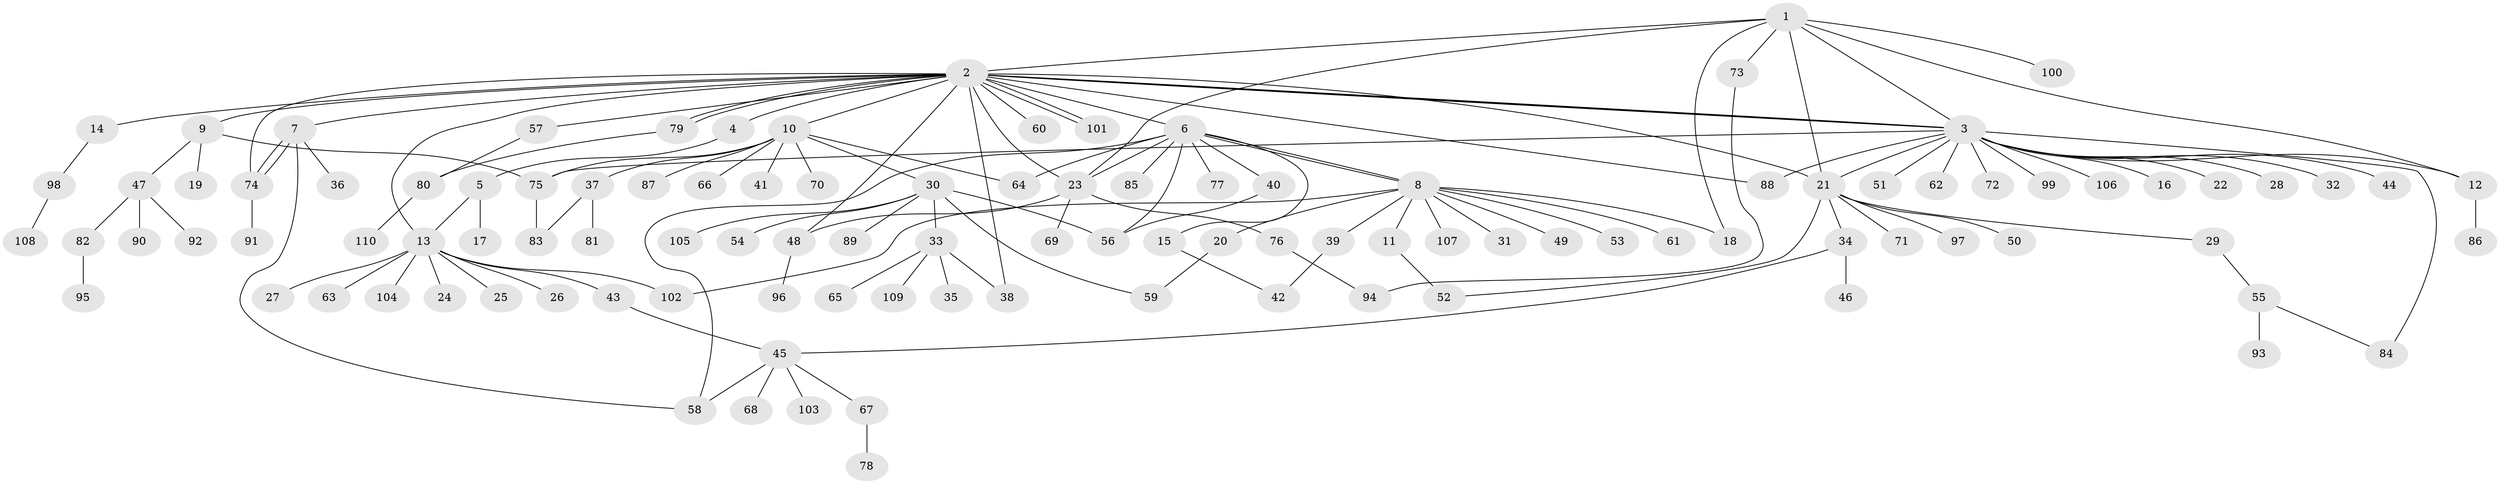 // Generated by graph-tools (version 1.1) at 2025/14/03/09/25 04:14:20]
// undirected, 110 vertices, 143 edges
graph export_dot {
graph [start="1"]
  node [color=gray90,style=filled];
  1;
  2;
  3;
  4;
  5;
  6;
  7;
  8;
  9;
  10;
  11;
  12;
  13;
  14;
  15;
  16;
  17;
  18;
  19;
  20;
  21;
  22;
  23;
  24;
  25;
  26;
  27;
  28;
  29;
  30;
  31;
  32;
  33;
  34;
  35;
  36;
  37;
  38;
  39;
  40;
  41;
  42;
  43;
  44;
  45;
  46;
  47;
  48;
  49;
  50;
  51;
  52;
  53;
  54;
  55;
  56;
  57;
  58;
  59;
  60;
  61;
  62;
  63;
  64;
  65;
  66;
  67;
  68;
  69;
  70;
  71;
  72;
  73;
  74;
  75;
  76;
  77;
  78;
  79;
  80;
  81;
  82;
  83;
  84;
  85;
  86;
  87;
  88;
  89;
  90;
  91;
  92;
  93;
  94;
  95;
  96;
  97;
  98;
  99;
  100;
  101;
  102;
  103;
  104;
  105;
  106;
  107;
  108;
  109;
  110;
  1 -- 2;
  1 -- 3;
  1 -- 12;
  1 -- 18;
  1 -- 21;
  1 -- 23;
  1 -- 73;
  1 -- 100;
  2 -- 3;
  2 -- 3;
  2 -- 3;
  2 -- 4;
  2 -- 6;
  2 -- 7;
  2 -- 9;
  2 -- 10;
  2 -- 13;
  2 -- 14;
  2 -- 21;
  2 -- 23;
  2 -- 38;
  2 -- 48;
  2 -- 57;
  2 -- 60;
  2 -- 74;
  2 -- 79;
  2 -- 79;
  2 -- 88;
  2 -- 101;
  2 -- 101;
  3 -- 12;
  3 -- 16;
  3 -- 21;
  3 -- 22;
  3 -- 28;
  3 -- 32;
  3 -- 44;
  3 -- 51;
  3 -- 62;
  3 -- 72;
  3 -- 75;
  3 -- 84;
  3 -- 88;
  3 -- 99;
  3 -- 106;
  4 -- 5;
  5 -- 13;
  5 -- 17;
  6 -- 8;
  6 -- 8;
  6 -- 15;
  6 -- 23;
  6 -- 40;
  6 -- 56;
  6 -- 58;
  6 -- 64;
  6 -- 77;
  6 -- 85;
  7 -- 36;
  7 -- 58;
  7 -- 74;
  7 -- 74;
  8 -- 11;
  8 -- 18;
  8 -- 20;
  8 -- 31;
  8 -- 39;
  8 -- 49;
  8 -- 53;
  8 -- 61;
  8 -- 102;
  8 -- 107;
  9 -- 19;
  9 -- 47;
  9 -- 75;
  10 -- 30;
  10 -- 37;
  10 -- 41;
  10 -- 64;
  10 -- 66;
  10 -- 70;
  10 -- 75;
  10 -- 87;
  11 -- 52;
  12 -- 86;
  13 -- 24;
  13 -- 25;
  13 -- 26;
  13 -- 27;
  13 -- 43;
  13 -- 63;
  13 -- 102;
  13 -- 104;
  14 -- 98;
  15 -- 42;
  20 -- 59;
  21 -- 29;
  21 -- 34;
  21 -- 50;
  21 -- 52;
  21 -- 71;
  21 -- 97;
  23 -- 48;
  23 -- 69;
  23 -- 76;
  29 -- 55;
  30 -- 33;
  30 -- 54;
  30 -- 56;
  30 -- 59;
  30 -- 89;
  30 -- 105;
  33 -- 35;
  33 -- 38;
  33 -- 65;
  33 -- 109;
  34 -- 45;
  34 -- 46;
  37 -- 81;
  37 -- 83;
  39 -- 42;
  40 -- 56;
  43 -- 45;
  45 -- 58;
  45 -- 67;
  45 -- 68;
  45 -- 103;
  47 -- 82;
  47 -- 90;
  47 -- 92;
  48 -- 96;
  55 -- 84;
  55 -- 93;
  57 -- 80;
  67 -- 78;
  73 -- 94;
  74 -- 91;
  75 -- 83;
  76 -- 94;
  79 -- 80;
  80 -- 110;
  82 -- 95;
  98 -- 108;
}
